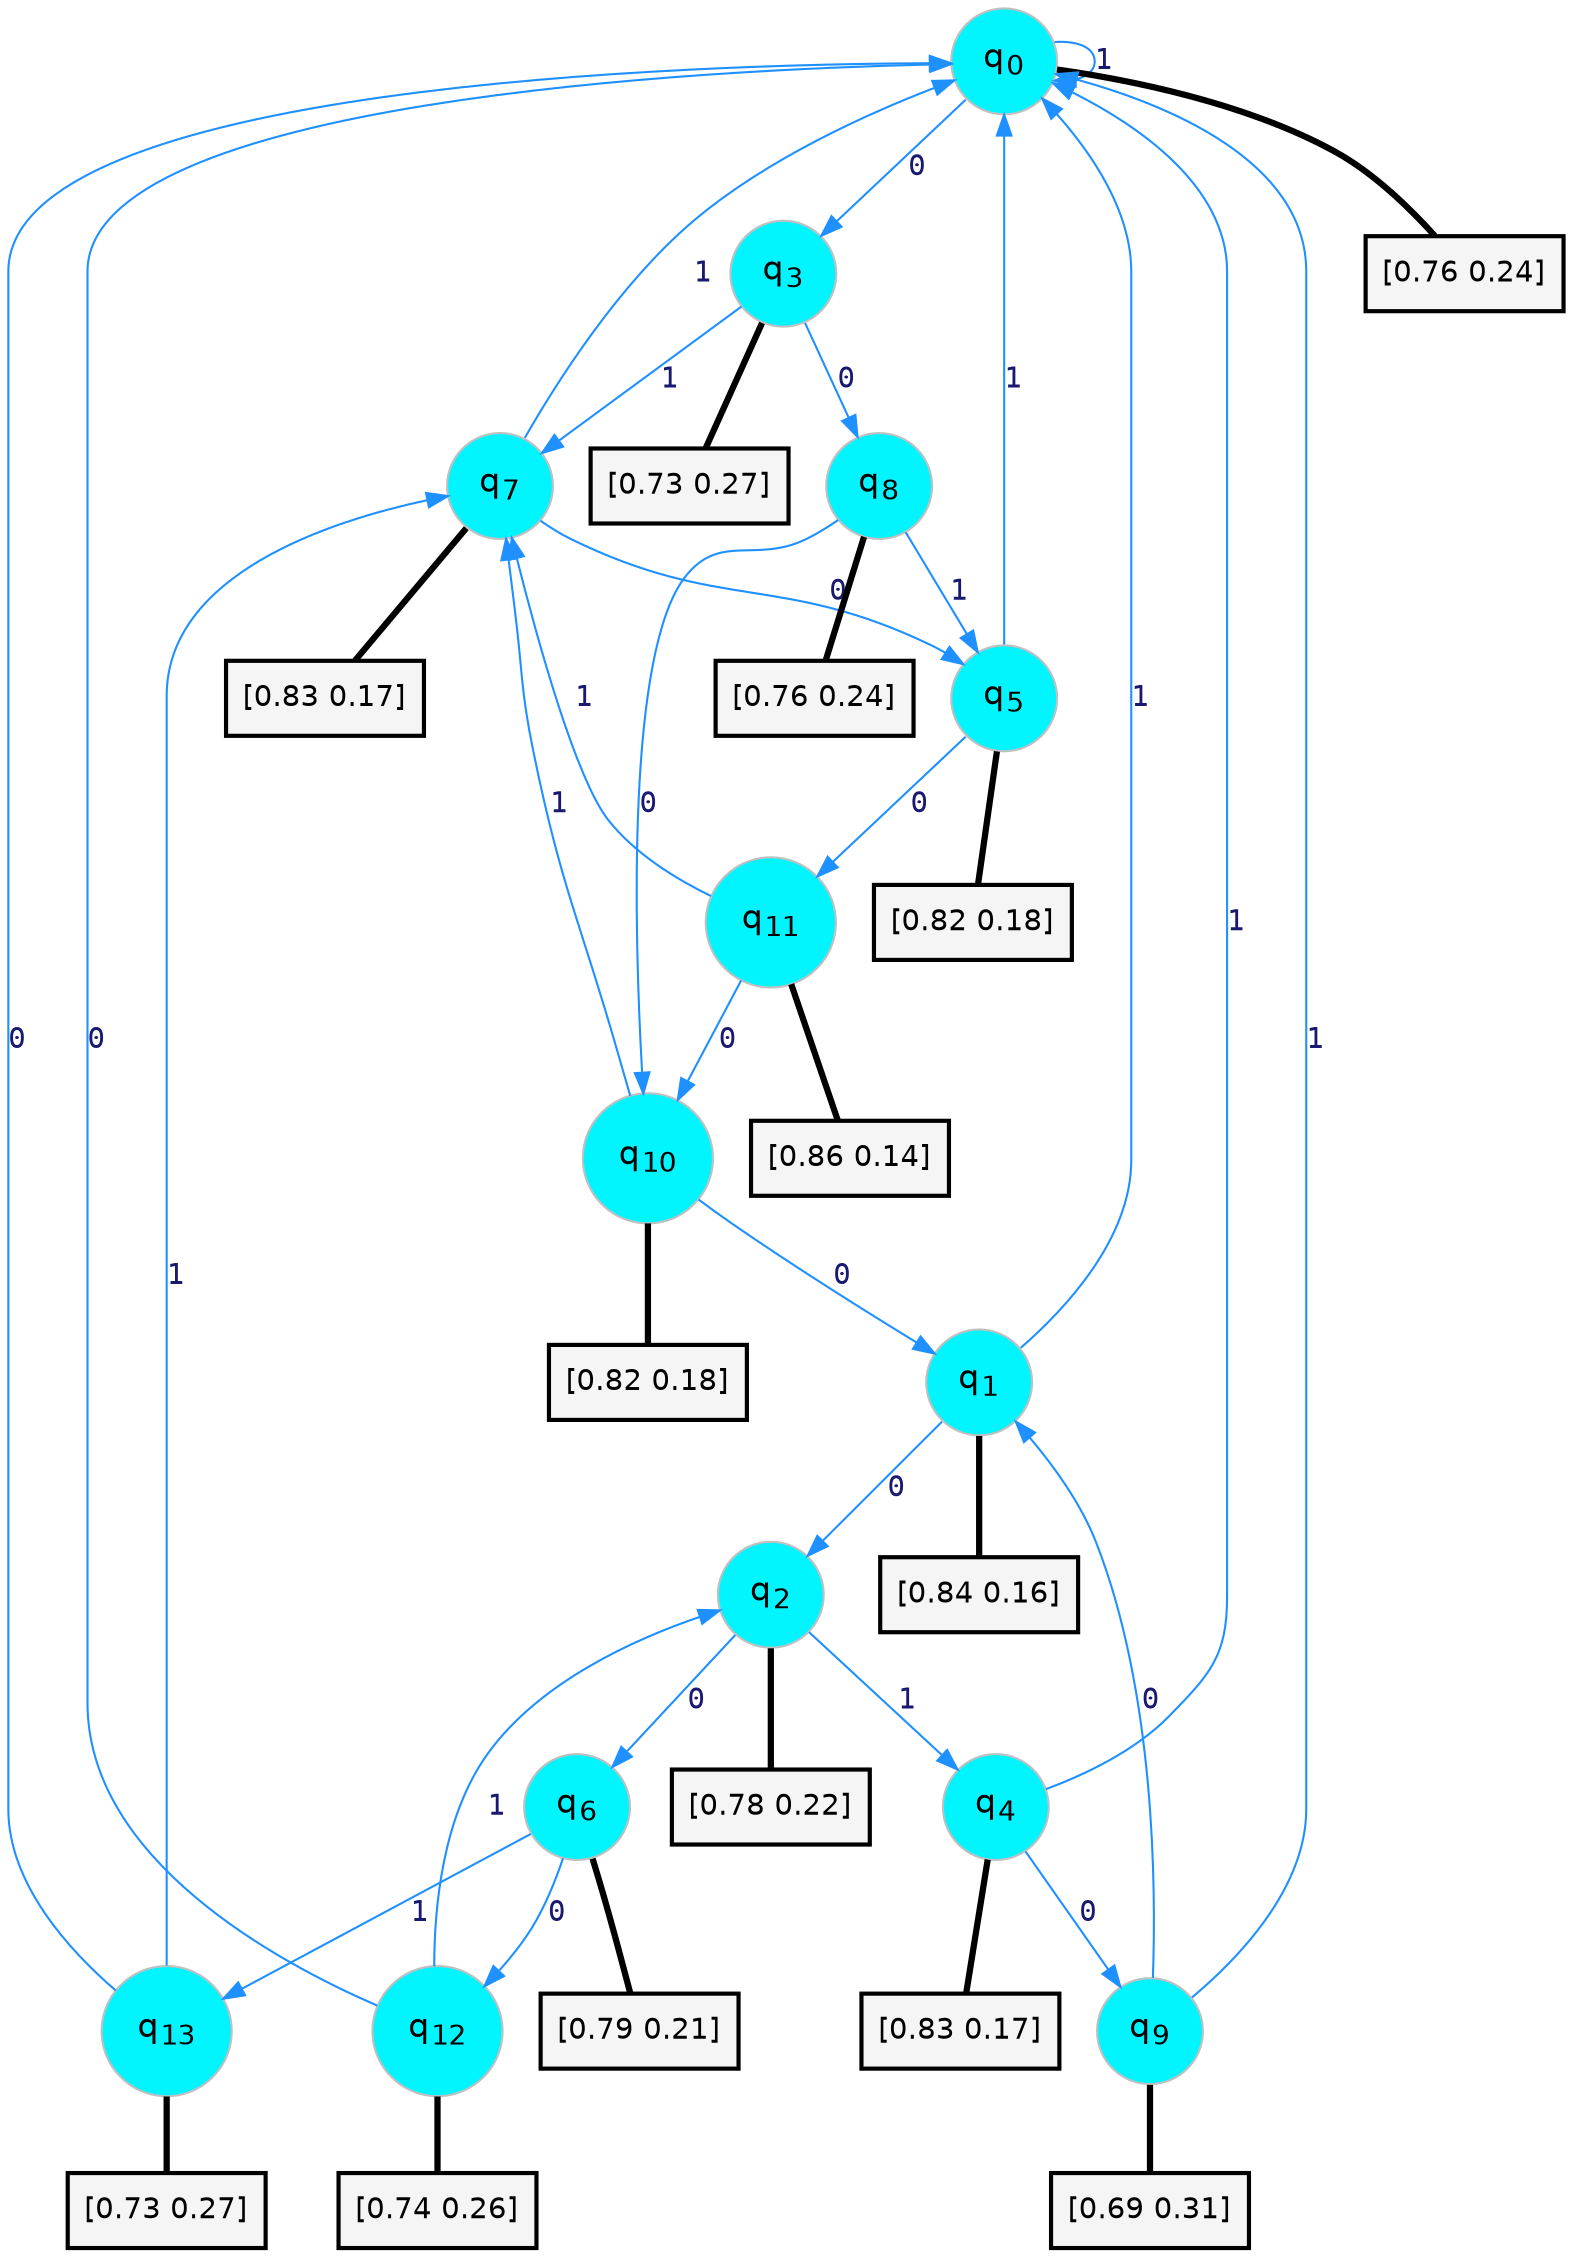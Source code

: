 digraph G {
graph [
bgcolor=transparent, dpi=300, rankdir=TD, size="40,25"];
node [
color=gray, fillcolor=turquoise1, fontcolor=black, fontname=Helvetica, fontsize=16, fontweight=bold, shape=circle, style=filled];
edge [
arrowsize=1, color=dodgerblue1, fontcolor=midnightblue, fontname=courier, fontweight=bold, penwidth=1, style=solid, weight=20];
0[label=<q<SUB>0</SUB>>];
1[label=<q<SUB>1</SUB>>];
2[label=<q<SUB>2</SUB>>];
3[label=<q<SUB>3</SUB>>];
4[label=<q<SUB>4</SUB>>];
5[label=<q<SUB>5</SUB>>];
6[label=<q<SUB>6</SUB>>];
7[label=<q<SUB>7</SUB>>];
8[label=<q<SUB>8</SUB>>];
9[label=<q<SUB>9</SUB>>];
10[label=<q<SUB>10</SUB>>];
11[label=<q<SUB>11</SUB>>];
12[label=<q<SUB>12</SUB>>];
13[label=<q<SUB>13</SUB>>];
14[label="[0.76 0.24]", shape=box,fontcolor=black, fontname=Helvetica, fontsize=14, penwidth=2, fillcolor=whitesmoke,color=black];
15[label="[0.84 0.16]", shape=box,fontcolor=black, fontname=Helvetica, fontsize=14, penwidth=2, fillcolor=whitesmoke,color=black];
16[label="[0.78 0.22]", shape=box,fontcolor=black, fontname=Helvetica, fontsize=14, penwidth=2, fillcolor=whitesmoke,color=black];
17[label="[0.73 0.27]", shape=box,fontcolor=black, fontname=Helvetica, fontsize=14, penwidth=2, fillcolor=whitesmoke,color=black];
18[label="[0.83 0.17]", shape=box,fontcolor=black, fontname=Helvetica, fontsize=14, penwidth=2, fillcolor=whitesmoke,color=black];
19[label="[0.82 0.18]", shape=box,fontcolor=black, fontname=Helvetica, fontsize=14, penwidth=2, fillcolor=whitesmoke,color=black];
20[label="[0.79 0.21]", shape=box,fontcolor=black, fontname=Helvetica, fontsize=14, penwidth=2, fillcolor=whitesmoke,color=black];
21[label="[0.83 0.17]", shape=box,fontcolor=black, fontname=Helvetica, fontsize=14, penwidth=2, fillcolor=whitesmoke,color=black];
22[label="[0.76 0.24]", shape=box,fontcolor=black, fontname=Helvetica, fontsize=14, penwidth=2, fillcolor=whitesmoke,color=black];
23[label="[0.69 0.31]", shape=box,fontcolor=black, fontname=Helvetica, fontsize=14, penwidth=2, fillcolor=whitesmoke,color=black];
24[label="[0.82 0.18]", shape=box,fontcolor=black, fontname=Helvetica, fontsize=14, penwidth=2, fillcolor=whitesmoke,color=black];
25[label="[0.86 0.14]", shape=box,fontcolor=black, fontname=Helvetica, fontsize=14, penwidth=2, fillcolor=whitesmoke,color=black];
26[label="[0.74 0.26]", shape=box,fontcolor=black, fontname=Helvetica, fontsize=14, penwidth=2, fillcolor=whitesmoke,color=black];
27[label="[0.73 0.27]", shape=box,fontcolor=black, fontname=Helvetica, fontsize=14, penwidth=2, fillcolor=whitesmoke,color=black];
0->3 [label=0];
0->0 [label=1];
0->14 [arrowhead=none, penwidth=3,color=black];
1->2 [label=0];
1->0 [label=1];
1->15 [arrowhead=none, penwidth=3,color=black];
2->6 [label=0];
2->4 [label=1];
2->16 [arrowhead=none, penwidth=3,color=black];
3->8 [label=0];
3->7 [label=1];
3->17 [arrowhead=none, penwidth=3,color=black];
4->9 [label=0];
4->0 [label=1];
4->18 [arrowhead=none, penwidth=3,color=black];
5->11 [label=0];
5->0 [label=1];
5->19 [arrowhead=none, penwidth=3,color=black];
6->12 [label=0];
6->13 [label=1];
6->20 [arrowhead=none, penwidth=3,color=black];
7->5 [label=0];
7->0 [label=1];
7->21 [arrowhead=none, penwidth=3,color=black];
8->10 [label=0];
8->5 [label=1];
8->22 [arrowhead=none, penwidth=3,color=black];
9->1 [label=0];
9->0 [label=1];
9->23 [arrowhead=none, penwidth=3,color=black];
10->1 [label=0];
10->7 [label=1];
10->24 [arrowhead=none, penwidth=3,color=black];
11->10 [label=0];
11->7 [label=1];
11->25 [arrowhead=none, penwidth=3,color=black];
12->0 [label=0];
12->2 [label=1];
12->26 [arrowhead=none, penwidth=3,color=black];
13->0 [label=0];
13->7 [label=1];
13->27 [arrowhead=none, penwidth=3,color=black];
}
